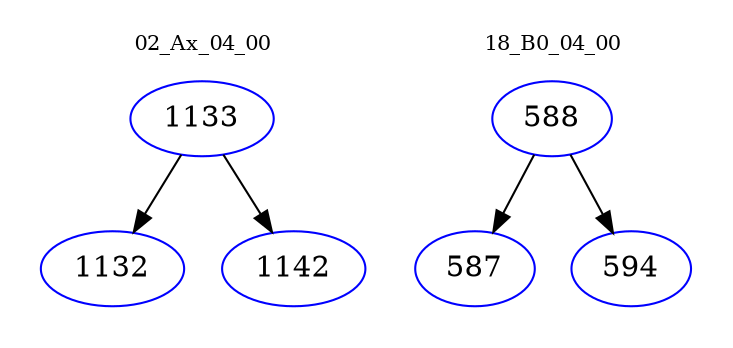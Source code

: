digraph{
subgraph cluster_0 {
color = white
label = "02_Ax_04_00";
fontsize=10;
T0_1133 [label="1133", color="blue"]
T0_1133 -> T0_1132 [color="black"]
T0_1132 [label="1132", color="blue"]
T0_1133 -> T0_1142 [color="black"]
T0_1142 [label="1142", color="blue"]
}
subgraph cluster_1 {
color = white
label = "18_B0_04_00";
fontsize=10;
T1_588 [label="588", color="blue"]
T1_588 -> T1_587 [color="black"]
T1_587 [label="587", color="blue"]
T1_588 -> T1_594 [color="black"]
T1_594 [label="594", color="blue"]
}
}
